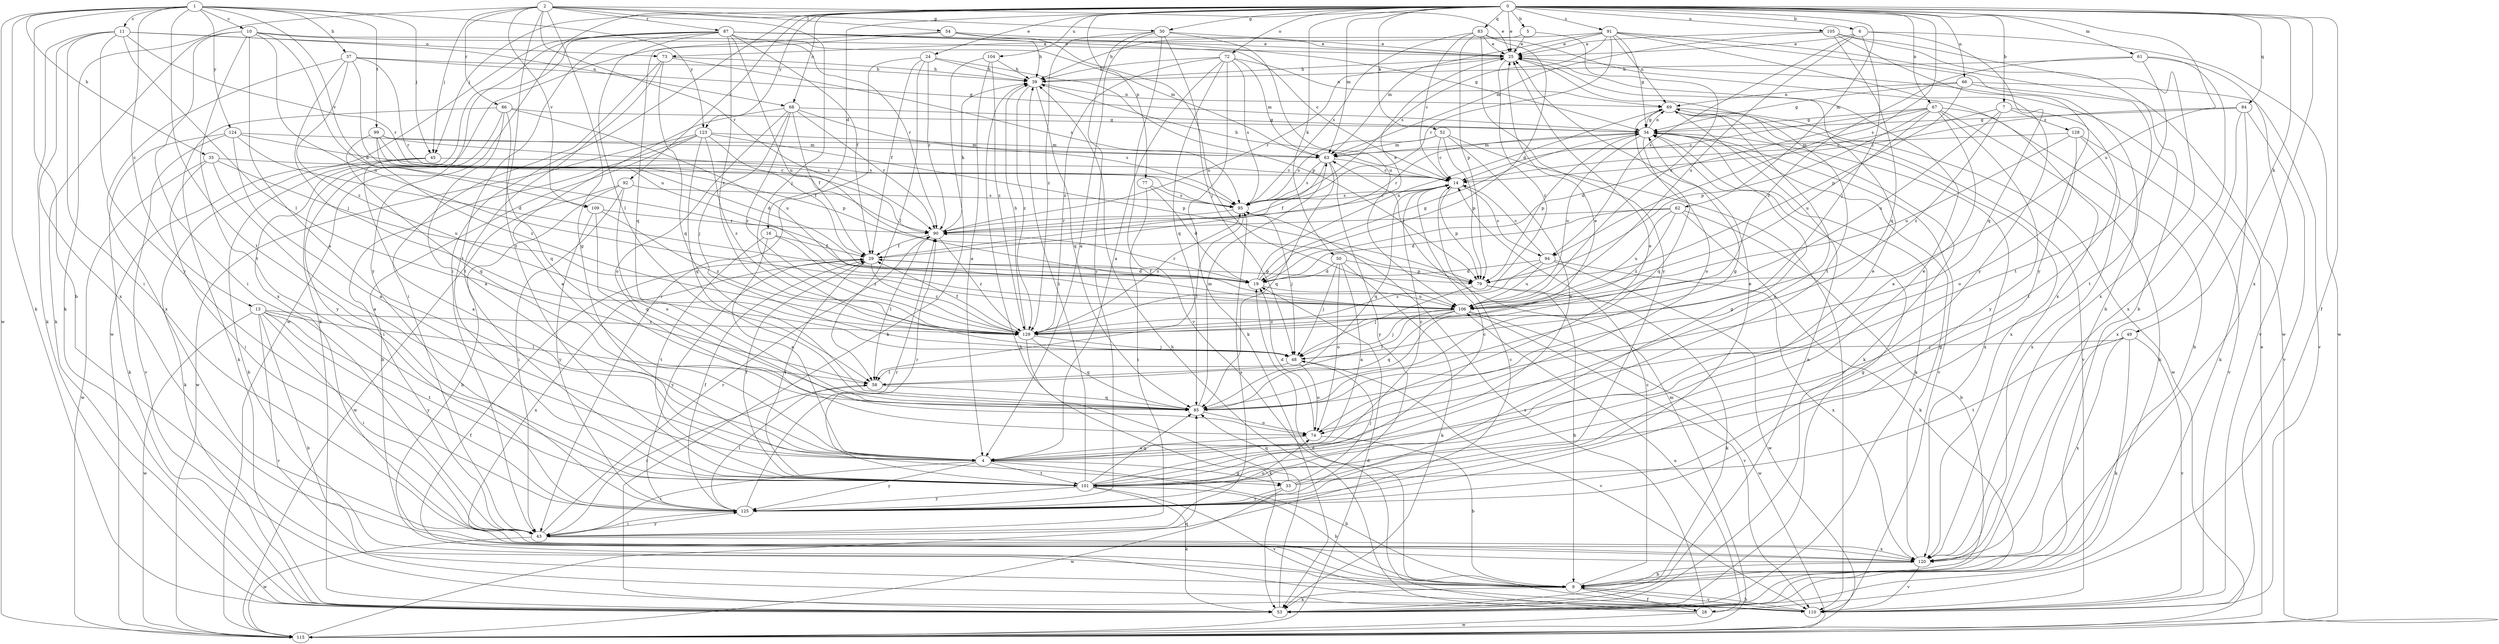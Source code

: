 strict digraph  {
0;
1;
2;
4;
5;
6;
7;
9;
10;
11;
13;
14;
16;
19;
24;
25;
28;
29;
30;
33;
34;
35;
37;
39;
43;
45;
48;
49;
50;
52;
53;
54;
58;
61;
62;
63;
66;
67;
68;
69;
72;
73;
74;
77;
79;
83;
84;
85;
86;
87;
90;
91;
92;
94;
95;
99;
101;
104;
105;
106;
109;
110;
115;
120;
123;
124;
125;
128;
129;
0 -> 5  [label=b];
0 -> 6  [label=b];
0 -> 7  [label=b];
0 -> 16  [label=d];
0 -> 24  [label=e];
0 -> 25  [label=e];
0 -> 28  [label=f];
0 -> 30  [label=g];
0 -> 43  [label=i];
0 -> 45  [label=j];
0 -> 49  [label=k];
0 -> 50  [label=k];
0 -> 52  [label=k];
0 -> 61  [label=m];
0 -> 62  [label=m];
0 -> 63  [label=m];
0 -> 66  [label=n];
0 -> 67  [label=n];
0 -> 68  [label=n];
0 -> 72  [label=o];
0 -> 77  [label=p];
0 -> 83  [label=q];
0 -> 84  [label=q];
0 -> 91  [label=s];
0 -> 92  [label=s];
0 -> 94  [label=s];
0 -> 104  [label=u];
0 -> 105  [label=u];
0 -> 106  [label=u];
0 -> 115  [label=w];
0 -> 120  [label=x];
0 -> 123  [label=y];
1 -> 9  [label=b];
1 -> 10  [label=c];
1 -> 11  [label=c];
1 -> 13  [label=c];
1 -> 35  [label=h];
1 -> 37  [label=h];
1 -> 45  [label=j];
1 -> 53  [label=k];
1 -> 99  [label=t];
1 -> 101  [label=t];
1 -> 109  [label=v];
1 -> 115  [label=w];
1 -> 123  [label=y];
1 -> 124  [label=y];
2 -> 25  [label=e];
2 -> 30  [label=g];
2 -> 33  [label=g];
2 -> 45  [label=j];
2 -> 48  [label=j];
2 -> 53  [label=k];
2 -> 54  [label=l];
2 -> 86  [label=r];
2 -> 87  [label=r];
2 -> 90  [label=r];
2 -> 101  [label=t];
2 -> 109  [label=v];
4 -> 9  [label=b];
4 -> 14  [label=c];
4 -> 33  [label=g];
4 -> 43  [label=i];
4 -> 101  [label=t];
4 -> 125  [label=y];
5 -> 25  [label=e];
5 -> 73  [label=o];
5 -> 106  [label=u];
6 -> 25  [label=e];
6 -> 48  [label=j];
6 -> 85  [label=q];
6 -> 94  [label=s];
6 -> 106  [label=u];
6 -> 115  [label=w];
7 -> 14  [label=c];
7 -> 101  [label=t];
7 -> 106  [label=u];
7 -> 128  [label=z];
7 -> 129  [label=z];
9 -> 14  [label=c];
9 -> 28  [label=f];
9 -> 53  [label=k];
9 -> 110  [label=v];
10 -> 4  [label=a];
10 -> 19  [label=d];
10 -> 25  [label=e];
10 -> 43  [label=i];
10 -> 53  [label=k];
10 -> 63  [label=m];
10 -> 101  [label=t];
10 -> 106  [label=u];
11 -> 43  [label=i];
11 -> 53  [label=k];
11 -> 58  [label=l];
11 -> 68  [label=n];
11 -> 73  [label=o];
11 -> 90  [label=r];
11 -> 120  [label=x];
11 -> 125  [label=y];
13 -> 9  [label=b];
13 -> 43  [label=i];
13 -> 58  [label=l];
13 -> 101  [label=t];
13 -> 110  [label=v];
13 -> 115  [label=w];
13 -> 125  [label=y];
13 -> 129  [label=z];
14 -> 39  [label=h];
14 -> 79  [label=p];
14 -> 85  [label=q];
14 -> 94  [label=s];
14 -> 95  [label=s];
16 -> 4  [label=a];
16 -> 29  [label=f];
16 -> 101  [label=t];
16 -> 129  [label=z];
19 -> 29  [label=f];
19 -> 34  [label=g];
19 -> 69  [label=n];
19 -> 90  [label=r];
19 -> 106  [label=u];
24 -> 29  [label=f];
24 -> 39  [label=h];
24 -> 43  [label=i];
24 -> 58  [label=l];
24 -> 79  [label=p];
24 -> 90  [label=r];
25 -> 39  [label=h];
25 -> 90  [label=r];
25 -> 101  [label=t];
25 -> 129  [label=z];
28 -> 19  [label=d];
28 -> 39  [label=h];
28 -> 95  [label=s];
28 -> 106  [label=u];
28 -> 115  [label=w];
29 -> 19  [label=d];
29 -> 25  [label=e];
29 -> 79  [label=p];
29 -> 101  [label=t];
29 -> 120  [label=x];
29 -> 125  [label=y];
29 -> 129  [label=z];
30 -> 4  [label=a];
30 -> 25  [label=e];
30 -> 48  [label=j];
30 -> 106  [label=u];
30 -> 110  [label=v];
30 -> 125  [label=y];
30 -> 129  [label=z];
33 -> 25  [label=e];
33 -> 34  [label=g];
33 -> 48  [label=j];
33 -> 85  [label=q];
33 -> 115  [label=w];
33 -> 125  [label=y];
34 -> 53  [label=k];
34 -> 63  [label=m];
34 -> 69  [label=n];
34 -> 79  [label=p];
34 -> 85  [label=q];
34 -> 90  [label=r];
34 -> 106  [label=u];
34 -> 110  [label=v];
34 -> 120  [label=x];
35 -> 4  [label=a];
35 -> 14  [label=c];
35 -> 43  [label=i];
35 -> 106  [label=u];
35 -> 115  [label=w];
37 -> 34  [label=g];
37 -> 39  [label=h];
37 -> 48  [label=j];
37 -> 90  [label=r];
37 -> 106  [label=u];
37 -> 120  [label=x];
37 -> 129  [label=z];
39 -> 69  [label=n];
39 -> 85  [label=q];
39 -> 129  [label=z];
43 -> 14  [label=c];
43 -> 90  [label=r];
43 -> 95  [label=s];
43 -> 115  [label=w];
43 -> 120  [label=x];
43 -> 125  [label=y];
45 -> 4  [label=a];
45 -> 9  [label=b];
45 -> 14  [label=c];
45 -> 53  [label=k];
48 -> 58  [label=l];
48 -> 74  [label=o];
48 -> 110  [label=v];
49 -> 48  [label=j];
49 -> 53  [label=k];
49 -> 101  [label=t];
49 -> 110  [label=v];
49 -> 120  [label=x];
50 -> 4  [label=a];
50 -> 19  [label=d];
50 -> 48  [label=j];
50 -> 53  [label=k];
50 -> 74  [label=o];
50 -> 79  [label=p];
52 -> 4  [label=a];
52 -> 14  [label=c];
52 -> 63  [label=m];
52 -> 79  [label=p];
52 -> 95  [label=s];
52 -> 110  [label=v];
53 -> 34  [label=g];
53 -> 39  [label=h];
53 -> 69  [label=n];
54 -> 25  [label=e];
54 -> 34  [label=g];
54 -> 53  [label=k];
54 -> 85  [label=q];
54 -> 106  [label=u];
58 -> 25  [label=e];
58 -> 43  [label=i];
58 -> 85  [label=q];
61 -> 39  [label=h];
61 -> 101  [label=t];
61 -> 110  [label=v];
61 -> 120  [label=x];
61 -> 129  [label=z];
62 -> 9  [label=b];
62 -> 19  [label=d];
62 -> 53  [label=k];
62 -> 90  [label=r];
62 -> 106  [label=u];
62 -> 129  [label=z];
63 -> 14  [label=c];
63 -> 29  [label=f];
63 -> 85  [label=q];
63 -> 95  [label=s];
63 -> 125  [label=y];
66 -> 34  [label=g];
66 -> 69  [label=n];
66 -> 79  [label=p];
66 -> 101  [label=t];
66 -> 110  [label=v];
67 -> 4  [label=a];
67 -> 9  [label=b];
67 -> 14  [label=c];
67 -> 19  [label=d];
67 -> 34  [label=g];
67 -> 53  [label=k];
67 -> 79  [label=p];
67 -> 106  [label=u];
67 -> 125  [label=y];
68 -> 4  [label=a];
68 -> 29  [label=f];
68 -> 34  [label=g];
68 -> 48  [label=j];
68 -> 74  [label=o];
68 -> 90  [label=r];
68 -> 95  [label=s];
68 -> 129  [label=z];
69 -> 34  [label=g];
69 -> 53  [label=k];
69 -> 74  [label=o];
69 -> 110  [label=v];
69 -> 115  [label=w];
69 -> 120  [label=x];
72 -> 4  [label=a];
72 -> 39  [label=h];
72 -> 53  [label=k];
72 -> 63  [label=m];
72 -> 69  [label=n];
72 -> 85  [label=q];
72 -> 95  [label=s];
72 -> 129  [label=z];
73 -> 39  [label=h];
73 -> 43  [label=i];
73 -> 85  [label=q];
73 -> 95  [label=s];
73 -> 101  [label=t];
74 -> 4  [label=a];
74 -> 9  [label=b];
74 -> 19  [label=d];
74 -> 25  [label=e];
77 -> 19  [label=d];
77 -> 43  [label=i];
77 -> 95  [label=s];
79 -> 9  [label=b];
79 -> 48  [label=j];
79 -> 53  [label=k];
83 -> 14  [label=c];
83 -> 19  [label=d];
83 -> 25  [label=e];
83 -> 79  [label=p];
83 -> 95  [label=s];
83 -> 120  [label=x];
83 -> 125  [label=y];
84 -> 14  [label=c];
84 -> 34  [label=g];
84 -> 53  [label=k];
84 -> 110  [label=v];
84 -> 120  [label=x];
85 -> 34  [label=g];
85 -> 63  [label=m];
85 -> 74  [label=o];
86 -> 4  [label=a];
86 -> 34  [label=g];
86 -> 53  [label=k];
86 -> 85  [label=q];
86 -> 106  [label=u];
86 -> 125  [label=y];
87 -> 14  [label=c];
87 -> 25  [label=e];
87 -> 29  [label=f];
87 -> 39  [label=h];
87 -> 58  [label=l];
87 -> 90  [label=r];
87 -> 101  [label=t];
87 -> 106  [label=u];
87 -> 115  [label=w];
87 -> 120  [label=x];
87 -> 125  [label=y];
87 -> 129  [label=z];
90 -> 29  [label=f];
90 -> 39  [label=h];
90 -> 58  [label=l];
90 -> 129  [label=z];
91 -> 9  [label=b];
91 -> 25  [label=e];
91 -> 34  [label=g];
91 -> 39  [label=h];
91 -> 63  [label=m];
91 -> 69  [label=n];
91 -> 90  [label=r];
91 -> 95  [label=s];
91 -> 115  [label=w];
91 -> 125  [label=y];
92 -> 9  [label=b];
92 -> 43  [label=i];
92 -> 74  [label=o];
92 -> 95  [label=s];
92 -> 115  [label=w];
94 -> 14  [label=c];
94 -> 19  [label=d];
94 -> 106  [label=u];
94 -> 115  [label=w];
94 -> 120  [label=x];
94 -> 129  [label=z];
95 -> 14  [label=c];
95 -> 48  [label=j];
95 -> 58  [label=l];
95 -> 90  [label=r];
99 -> 19  [label=d];
99 -> 63  [label=m];
99 -> 79  [label=p];
99 -> 85  [label=q];
99 -> 95  [label=s];
99 -> 129  [label=z];
101 -> 9  [label=b];
101 -> 14  [label=c];
101 -> 25  [label=e];
101 -> 29  [label=f];
101 -> 39  [label=h];
101 -> 53  [label=k];
101 -> 69  [label=n];
101 -> 85  [label=q];
101 -> 90  [label=r];
101 -> 110  [label=v];
101 -> 125  [label=y];
104 -> 4  [label=a];
104 -> 39  [label=h];
104 -> 53  [label=k];
104 -> 129  [label=z];
105 -> 9  [label=b];
105 -> 25  [label=e];
105 -> 63  [label=m];
105 -> 85  [label=q];
105 -> 120  [label=x];
105 -> 125  [label=y];
106 -> 48  [label=j];
106 -> 58  [label=l];
106 -> 85  [label=q];
106 -> 110  [label=v];
106 -> 115  [label=w];
106 -> 129  [label=z];
109 -> 85  [label=q];
109 -> 90  [label=r];
109 -> 125  [label=y];
109 -> 129  [label=z];
110 -> 9  [label=b];
110 -> 29  [label=f];
115 -> 19  [label=d];
115 -> 25  [label=e];
115 -> 63  [label=m];
115 -> 85  [label=q];
120 -> 9  [label=b];
120 -> 34  [label=g];
120 -> 110  [label=v];
123 -> 9  [label=b];
123 -> 29  [label=f];
123 -> 43  [label=i];
123 -> 63  [label=m];
123 -> 79  [label=p];
123 -> 85  [label=q];
123 -> 115  [label=w];
123 -> 129  [label=z];
124 -> 4  [label=a];
124 -> 19  [label=d];
124 -> 53  [label=k];
124 -> 63  [label=m];
124 -> 95  [label=s];
124 -> 110  [label=v];
125 -> 25  [label=e];
125 -> 29  [label=f];
125 -> 43  [label=i];
125 -> 58  [label=l];
125 -> 74  [label=o];
125 -> 90  [label=r];
128 -> 63  [label=m];
128 -> 74  [label=o];
128 -> 106  [label=u];
128 -> 110  [label=v];
128 -> 120  [label=x];
129 -> 29  [label=f];
129 -> 39  [label=h];
129 -> 48  [label=j];
129 -> 53  [label=k];
129 -> 85  [label=q];
129 -> 95  [label=s];
}
